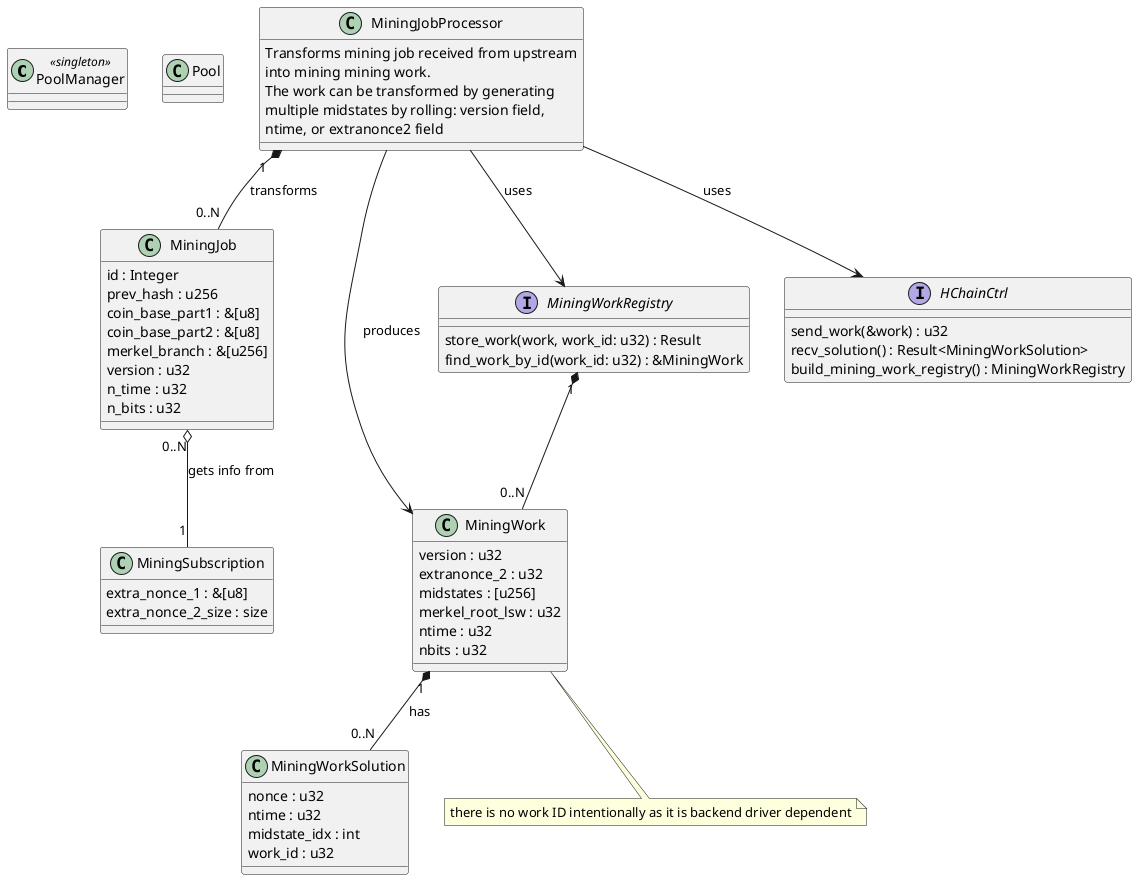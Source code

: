 @startuml

class PoolManager <<singleton>> {
}

class Pool {

}

class MiningSubscription {
  extra_nonce_1 : &[u8]
  extra_nonce_2_size : size
}

class MiningJob {
  id : Integer
  prev_hash : u256
  coin_base_part1 : &[u8]
  coin_base_part2 : &[u8]
  merkel_branch : &[u256]
  version : u32
  n_time : u32
  n_bits : u32

}
class MiningJobProcessor {
Transforms mining job received from upstream
into mining mining work.
The work can be transformed by generating
multiple midstates by rolling: version field,
ntime, or extranonce2 field
}
class MiningWork {
  version : u32
  extranonce_2 : u32
  midstates : [u256]
  merkel_root_lsw : u32
  ntime : u32
  nbits : u32
}

class MiningWorkSolution {
  nonce : u32
  ntime : u32
  midstate_idx : int
  work_id : u32
}

Interface MiningWorkRegistry {
  store_work(work, work_id: u32) : Result
  find_work_by_id(work_id: u32) : &MiningWork
}

MiningWorkRegistry "1" *-- "0..N" MiningWork
note "there is no work ID intentionally as it is backend driver dependent" as MWN1

MiningWork .. MWN1

Interface HChainCtrl {
  send_work(&work) : u32
  recv_solution() : Result<MiningWorkSolution>
  build_mining_work_registry() : MiningWorkRegistry
}

class MiningJobProcessor {
}

MiningJob "0..N" o-- "1" MiningSubscription : gets info from

'MiningSubscription "" o-- ""

MiningJobProcessor "1" *-- "0..N" MiningJob : transforms
MiningJobProcessor --> MiningWork : produces
MiningJobProcessor --> HChainCtrl : uses
MiningJobProcessor --> MiningWorkRegistry : uses

MiningWork "1" *-- "0..N" MiningWorkSolution : has



@enduml